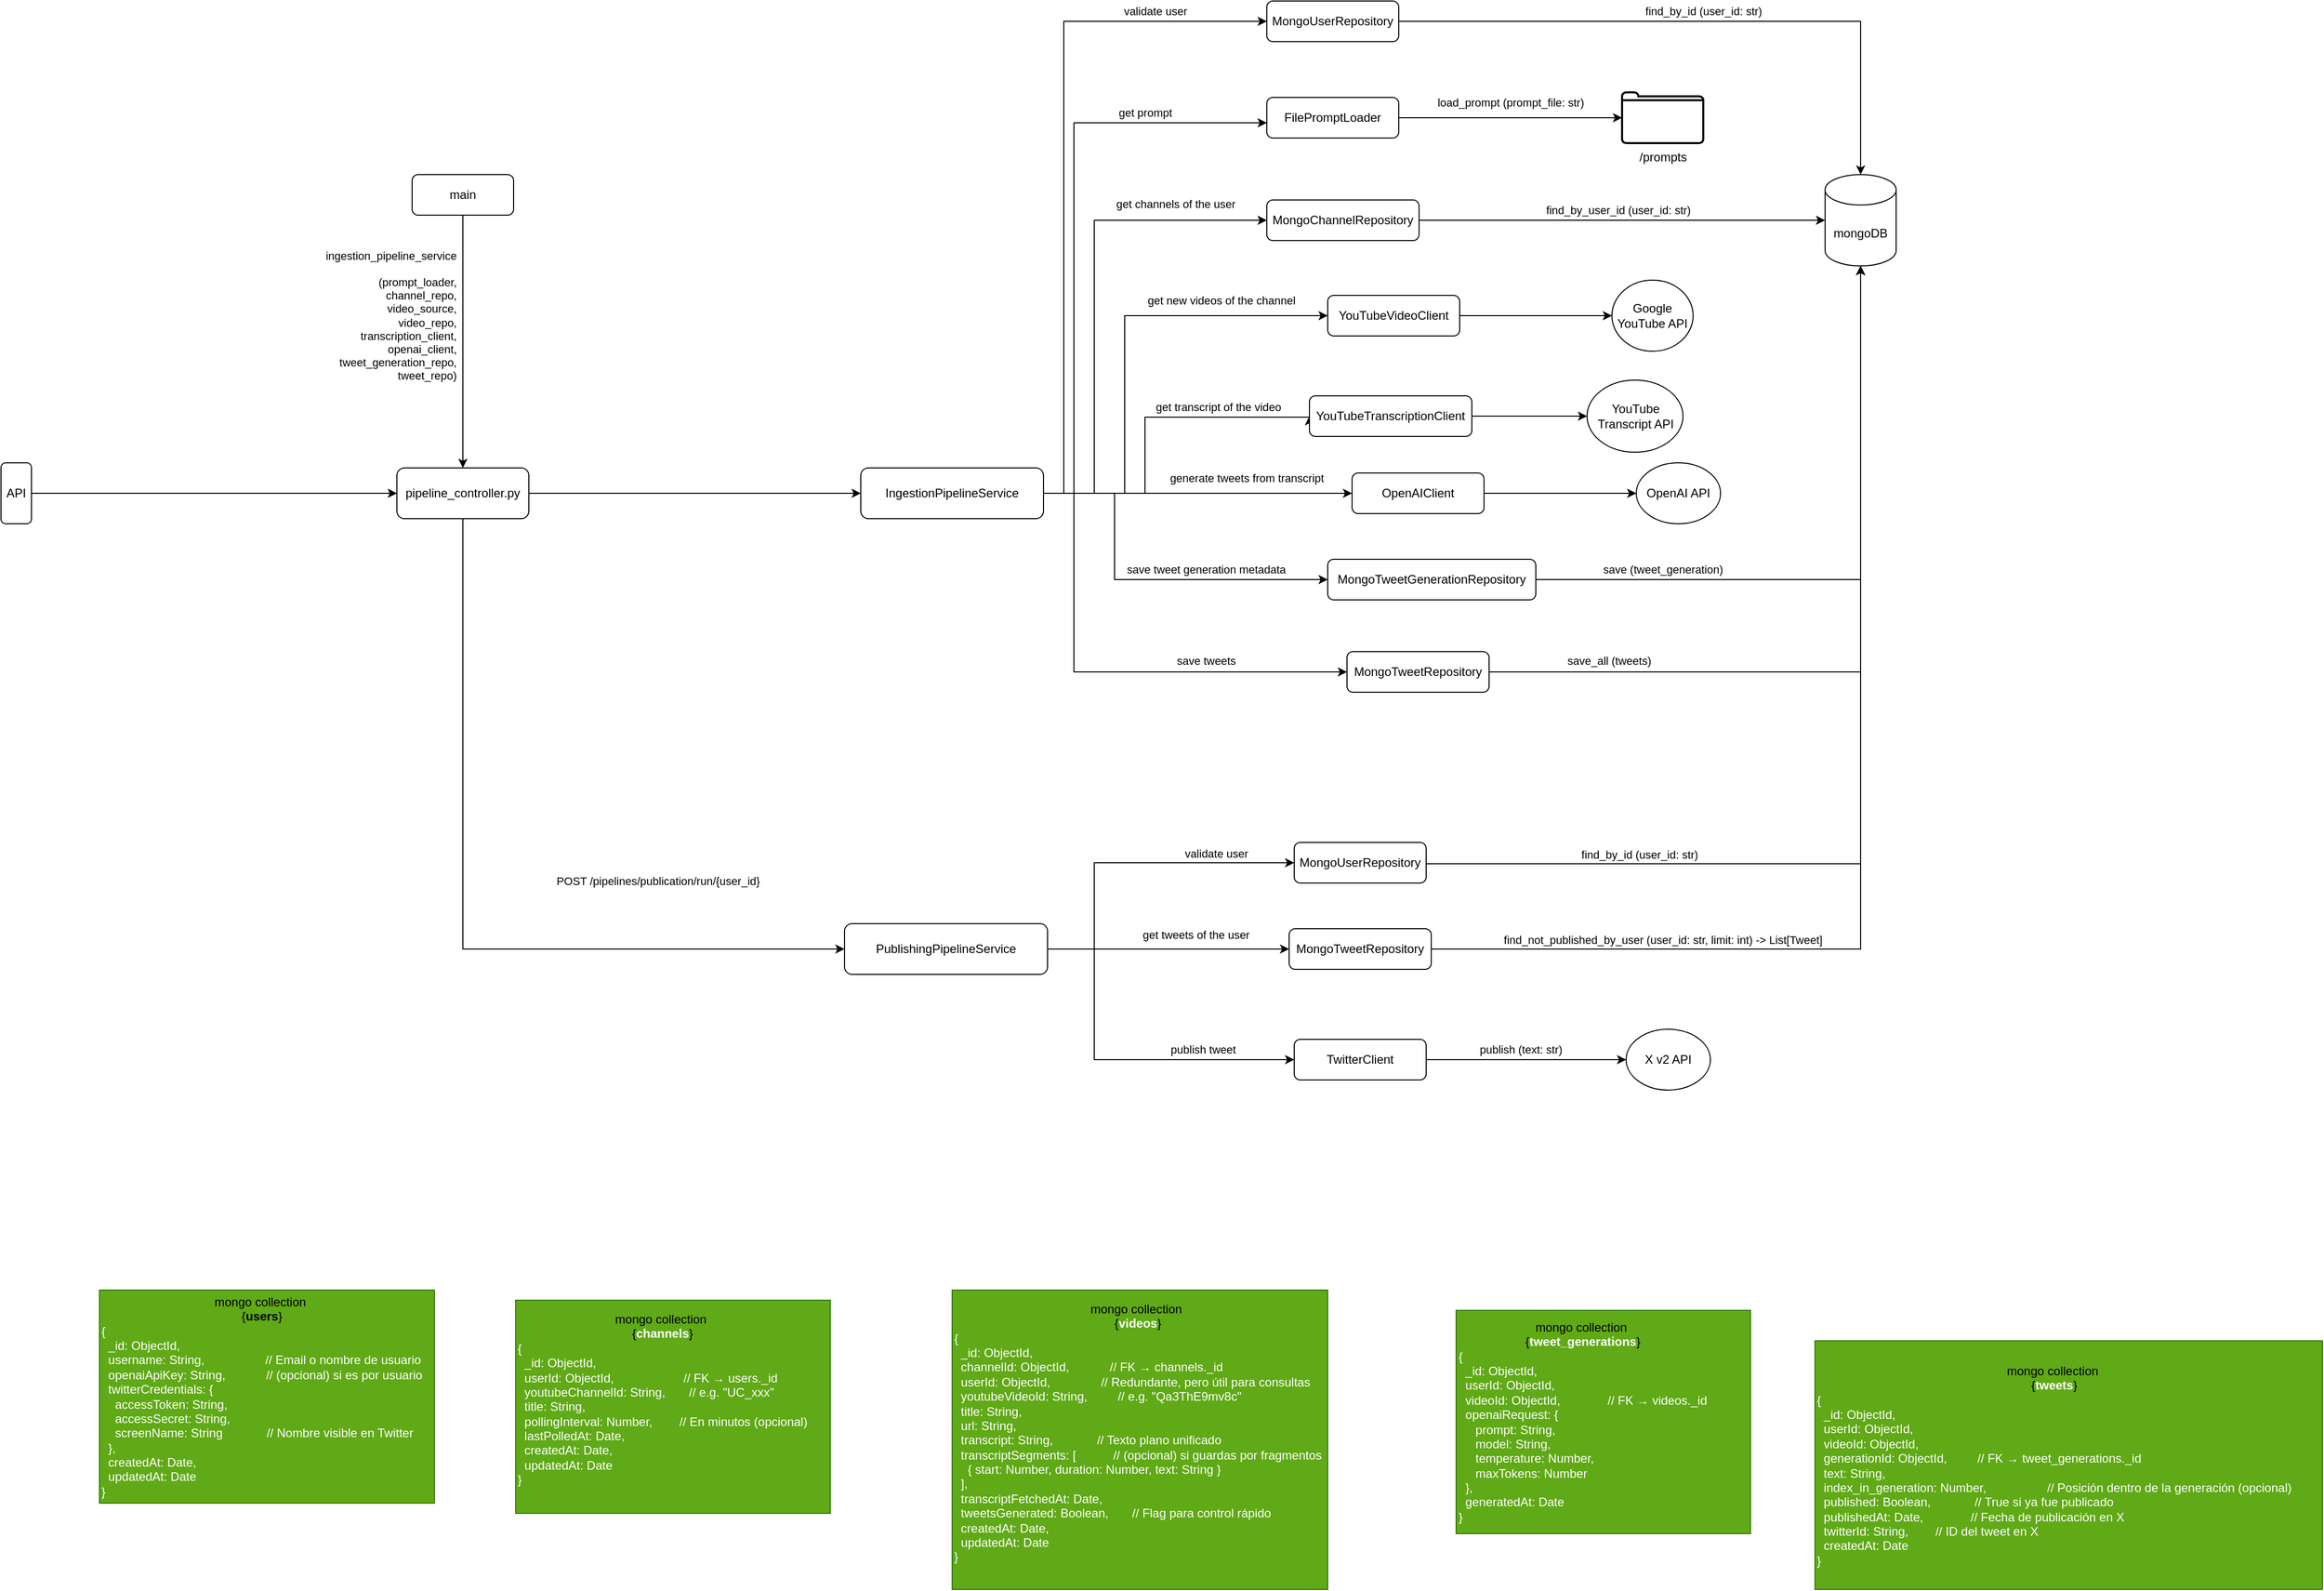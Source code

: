 <mxfile version="28.0.6">
  <diagram name="Page-1" id="SpRGDxsBfz3jqkra-ryO">
    <mxGraphModel dx="2053" dy="1915" grid="1" gridSize="10" guides="1" tooltips="1" connect="1" arrows="1" fold="1" page="1" pageScale="1" pageWidth="827" pageHeight="1169" math="0" shadow="0">
      <root>
        <mxCell id="0" />
        <mxCell id="1" parent="0" />
        <mxCell id="mtawYaKO-lGH9iTYJ4dF-1" value="ingestion_pipeline_service&lt;div&gt;&lt;br&gt;&lt;div&gt;(prompt_loader,&lt;/div&gt;&lt;div&gt;channel_repo,&lt;/div&gt;&lt;div&gt;video_source,&lt;/div&gt;&lt;div&gt;video_repo,&lt;/div&gt;&lt;div&gt;transcription_client,&lt;/div&gt;&lt;div&gt;openai_client,&lt;/div&gt;&lt;div&gt;tweet_generation_repo,&lt;/div&gt;&lt;div&gt;tweet_repo)&lt;/div&gt;&lt;/div&gt;" style="edgeStyle=orthogonalEdgeStyle;rounded=0;orthogonalLoop=1;jettySize=auto;html=1;align=right;" edge="1" parent="1" source="6GBo-MGXtRTwtD-Rmwj8-2" target="6GBo-MGXtRTwtD-Rmwj8-3">
          <mxGeometry x="-0.205" y="-5" relative="1" as="geometry">
            <mxPoint as="offset" />
          </mxGeometry>
        </mxCell>
        <mxCell id="6GBo-MGXtRTwtD-Rmwj8-2" value="main" style="rounded=1;whiteSpace=wrap;html=1;" parent="1" vertex="1">
          <mxGeometry x="-112" y="-49" width="100" height="40" as="geometry" />
        </mxCell>
        <mxCell id="6GBo-MGXtRTwtD-Rmwj8-8" style="edgeStyle=orthogonalEdgeStyle;rounded=0;orthogonalLoop=1;jettySize=auto;html=1;" parent="1" source="6GBo-MGXtRTwtD-Rmwj8-3" target="6GBo-MGXtRTwtD-Rmwj8-6" edge="1">
          <mxGeometry relative="1" as="geometry" />
        </mxCell>
        <mxCell id="6GBo-MGXtRTwtD-Rmwj8-3" value="pipeline_controller.py" style="rounded=1;whiteSpace=wrap;html=1;" parent="1" vertex="1">
          <mxGeometry x="-127" y="240" width="130" height="50" as="geometry" />
        </mxCell>
        <mxCell id="6GBo-MGXtRTwtD-Rmwj8-5" value="" style="edgeStyle=orthogonalEdgeStyle;rounded=0;orthogonalLoop=1;jettySize=auto;html=1;entryX=0;entryY=0.5;entryDx=0;entryDy=0;" parent="1" source="6GBo-MGXtRTwtD-Rmwj8-4" target="6GBo-MGXtRTwtD-Rmwj8-3" edge="1">
          <mxGeometry y="25" relative="1" as="geometry">
            <mxPoint as="offset" />
          </mxGeometry>
        </mxCell>
        <mxCell id="6GBo-MGXtRTwtD-Rmwj8-4" value="API" style="rounded=1;whiteSpace=wrap;html=1;" parent="1" vertex="1">
          <mxGeometry x="-517" y="235" width="30" height="60" as="geometry" />
        </mxCell>
        <mxCell id="6GBo-MGXtRTwtD-Rmwj8-10" value="get prompt" style="rounded=0;orthogonalLoop=1;jettySize=auto;html=1;exitX=1;exitY=0.5;exitDx=0;exitDy=0;edgeStyle=orthogonalEdgeStyle;" parent="1" source="6GBo-MGXtRTwtD-Rmwj8-6" target="6GBo-MGXtRTwtD-Rmwj8-9" edge="1">
          <mxGeometry x="0.59" y="10" relative="1" as="geometry">
            <Array as="points">
              <mxPoint x="540" y="265" />
              <mxPoint x="540" y="-100" />
            </Array>
            <mxPoint as="offset" />
          </mxGeometry>
        </mxCell>
        <mxCell id="6GBo-MGXtRTwtD-Rmwj8-15" value="get new videos of the channel" style="rounded=0;orthogonalLoop=1;jettySize=auto;html=1;entryX=0;entryY=0.5;entryDx=0;entryDy=0;exitX=1;exitY=0.5;exitDx=0;exitDy=0;edgeStyle=orthogonalEdgeStyle;" parent="1" source="6GBo-MGXtRTwtD-Rmwj8-6" target="6GBo-MGXtRTwtD-Rmwj8-11" edge="1">
          <mxGeometry x="0.538" y="15" relative="1" as="geometry">
            <Array as="points">
              <mxPoint x="590" y="265" />
              <mxPoint x="590" y="90" />
            </Array>
            <mxPoint x="500" y="255.0" as="sourcePoint" />
            <mxPoint as="offset" />
          </mxGeometry>
        </mxCell>
        <mxCell id="6GBo-MGXtRTwtD-Rmwj8-22" value="get transcript of the video" style="edgeStyle=orthogonalEdgeStyle;rounded=0;orthogonalLoop=1;jettySize=auto;html=1;entryX=0;entryY=0.5;entryDx=0;entryDy=0;" parent="1" source="6GBo-MGXtRTwtD-Rmwj8-6" target="6GBo-MGXtRTwtD-Rmwj8-16" edge="1">
          <mxGeometry x="0.458" y="10" relative="1" as="geometry">
            <Array as="points">
              <mxPoint x="610" y="265" />
              <mxPoint x="610" y="190" />
            </Array>
            <mxPoint as="offset" />
          </mxGeometry>
        </mxCell>
        <mxCell id="6GBo-MGXtRTwtD-Rmwj8-23" value="generate tweets from transcript" style="rounded=0;orthogonalLoop=1;jettySize=auto;html=1;entryX=0;entryY=0.5;entryDx=0;entryDy=0;exitX=1;exitY=0.5;exitDx=0;exitDy=0;edgeStyle=orthogonalEdgeStyle;" parent="1" target="6GBo-MGXtRTwtD-Rmwj8-20" edge="1" source="6GBo-MGXtRTwtD-Rmwj8-6">
          <mxGeometry x="0.316" y="15" relative="1" as="geometry">
            <mxPoint x="510" y="275" as="sourcePoint" />
            <mxPoint x="550" y="340" as="targetPoint" />
            <mxPoint as="offset" />
          </mxGeometry>
        </mxCell>
        <mxCell id="6GBo-MGXtRTwtD-Rmwj8-33" value="publish tweet" style="rounded=0;orthogonalLoop=1;jettySize=auto;html=1;entryX=0;entryY=0.5;entryDx=0;entryDy=0;exitX=1;exitY=0.5;exitDx=0;exitDy=0;edgeStyle=orthogonalEdgeStyle;" parent="1" source="fER5kQKjIwSkImDIx6LC-20" target="6GBo-MGXtRTwtD-Rmwj8-21" edge="1">
          <mxGeometry x="0.488" y="10" relative="1" as="geometry">
            <Array as="points">
              <mxPoint x="560" y="714" />
              <mxPoint x="560" y="823" />
            </Array>
            <mxPoint as="offset" />
          </mxGeometry>
        </mxCell>
        <mxCell id="6GBo-MGXtRTwtD-Rmwj8-6" value="IngestionPipelineService" style="rounded=1;whiteSpace=wrap;html=1;" parent="1" vertex="1">
          <mxGeometry x="330" y="240" width="180" height="50" as="geometry" />
        </mxCell>
        <mxCell id="fER5kQKjIwSkImDIx6LC-15" value="load_prompt (prompt_file: str)" style="edgeStyle=orthogonalEdgeStyle;rounded=0;orthogonalLoop=1;jettySize=auto;html=1;" parent="1" source="6GBo-MGXtRTwtD-Rmwj8-9" target="fER5kQKjIwSkImDIx6LC-14" edge="1">
          <mxGeometry y="15" relative="1" as="geometry">
            <mxPoint as="offset" />
          </mxGeometry>
        </mxCell>
        <mxCell id="6GBo-MGXtRTwtD-Rmwj8-9" value="FilePromptLoader" style="rounded=1;whiteSpace=wrap;html=1;" parent="1" vertex="1">
          <mxGeometry x="730" y="-125" width="130" height="40" as="geometry" />
        </mxCell>
        <mxCell id="6GBo-MGXtRTwtD-Rmwj8-11" value="YouTubeVideoClient" style="rounded=1;whiteSpace=wrap;html=1;" parent="1" vertex="1">
          <mxGeometry x="790" y="70" width="130" height="40" as="geometry" />
        </mxCell>
        <mxCell id="6GBo-MGXtRTwtD-Rmwj8-18" style="edgeStyle=orthogonalEdgeStyle;rounded=0;orthogonalLoop=1;jettySize=auto;html=1;" parent="1" source="6GBo-MGXtRTwtD-Rmwj8-11" target="6GBo-MGXtRTwtD-Rmwj8-17" edge="1">
          <mxGeometry relative="1" as="geometry">
            <mxPoint x="870" y="180" as="sourcePoint" />
          </mxGeometry>
        </mxCell>
        <mxCell id="6GBo-MGXtRTwtD-Rmwj8-27" style="edgeStyle=orthogonalEdgeStyle;rounded=0;orthogonalLoop=1;jettySize=auto;html=1;" parent="1" source="6GBo-MGXtRTwtD-Rmwj8-16" target="6GBo-MGXtRTwtD-Rmwj8-26" edge="1">
          <mxGeometry relative="1" as="geometry" />
        </mxCell>
        <mxCell id="6GBo-MGXtRTwtD-Rmwj8-16" value="YouTubeTranscriptionClient" style="rounded=1;whiteSpace=wrap;html=1;" parent="1" vertex="1">
          <mxGeometry x="772" y="169" width="160" height="40" as="geometry" />
        </mxCell>
        <mxCell id="6GBo-MGXtRTwtD-Rmwj8-17" value="Google YouTube API" style="ellipse;whiteSpace=wrap;html=1;" parent="1" vertex="1">
          <mxGeometry x="1070" y="55" width="80" height="70" as="geometry" />
        </mxCell>
        <mxCell id="6GBo-MGXtRTwtD-Rmwj8-29" style="edgeStyle=orthogonalEdgeStyle;rounded=0;orthogonalLoop=1;jettySize=auto;html=1;entryX=0;entryY=0.5;entryDx=0;entryDy=0;" parent="1" source="6GBo-MGXtRTwtD-Rmwj8-20" target="6GBo-MGXtRTwtD-Rmwj8-28" edge="1">
          <mxGeometry relative="1" as="geometry" />
        </mxCell>
        <mxCell id="6GBo-MGXtRTwtD-Rmwj8-20" value="OpenAIClient" style="rounded=1;whiteSpace=wrap;html=1;" parent="1" vertex="1">
          <mxGeometry x="814" y="245" width="130" height="40" as="geometry" />
        </mxCell>
        <mxCell id="6GBo-MGXtRTwtD-Rmwj8-32" value="publish (text: str)" style="edgeStyle=orthogonalEdgeStyle;rounded=0;orthogonalLoop=1;jettySize=auto;html=1;" parent="1" source="6GBo-MGXtRTwtD-Rmwj8-21" target="6GBo-MGXtRTwtD-Rmwj8-30" edge="1">
          <mxGeometry x="-0.056" y="10" relative="1" as="geometry">
            <mxPoint as="offset" />
          </mxGeometry>
        </mxCell>
        <mxCell id="6GBo-MGXtRTwtD-Rmwj8-21" value="TwitterClient" style="rounded=1;whiteSpace=wrap;html=1;" parent="1" vertex="1">
          <mxGeometry x="757" y="803" width="130" height="40" as="geometry" />
        </mxCell>
        <mxCell id="6GBo-MGXtRTwtD-Rmwj8-26" value="YouTube&lt;div&gt;Transcript API&lt;/div&gt;" style="ellipse;whiteSpace=wrap;html=1;" parent="1" vertex="1">
          <mxGeometry x="1045.5" y="153.5" width="94.5" height="71" as="geometry" />
        </mxCell>
        <mxCell id="6GBo-MGXtRTwtD-Rmwj8-28" value="OpenAI API" style="ellipse;whiteSpace=wrap;html=1;" parent="1" vertex="1">
          <mxGeometry x="1094" y="235" width="83" height="60" as="geometry" />
        </mxCell>
        <mxCell id="6GBo-MGXtRTwtD-Rmwj8-30" value="X v2 API" style="ellipse;whiteSpace=wrap;html=1;" parent="1" vertex="1">
          <mxGeometry x="1084" y="793" width="83" height="60" as="geometry" />
        </mxCell>
        <mxCell id="6GBo-MGXtRTwtD-Rmwj8-34" value="&lt;div style=&quot;text-align: center;&quot;&gt;&lt;span style=&quot;background-color: transparent; color: light-dark(rgb(0, 0, 0), rgb(255, 255, 255));&quot;&gt;mongo collection&amp;nbsp;&lt;/span&gt;&lt;/div&gt;&lt;div style=&quot;text-align: center;&quot;&gt;&lt;span style=&quot;background-color: transparent; color: light-dark(rgb(0, 0, 0), rgb(255, 255, 255));&quot;&gt;{&lt;b&gt;users&lt;/b&gt;}&lt;/span&gt;&lt;/div&gt;&lt;div&gt;&lt;div&gt;{&lt;/div&gt;&lt;div&gt;&amp;nbsp; _id: ObjectId,&lt;/div&gt;&lt;div&gt;&amp;nbsp; username: String,&amp;nbsp; &amp;nbsp; &amp;nbsp; &amp;nbsp; &amp;nbsp; &amp;nbsp; &amp;nbsp; &amp;nbsp; &amp;nbsp; // Email o nombre de usuario&lt;/div&gt;&lt;div&gt;&amp;nbsp; openaiApiKey: String,&amp;nbsp; &amp;nbsp; &amp;nbsp; &amp;nbsp; &amp;nbsp; &amp;nbsp; // (opcional) si es por usuario&lt;/div&gt;&lt;div&gt;&amp;nbsp; twitterCredentials: {&lt;/div&gt;&lt;div&gt;&amp;nbsp; &amp;nbsp; accessToken: String,&lt;/div&gt;&lt;div&gt;&amp;nbsp; &amp;nbsp; accessSecret: String,&lt;/div&gt;&lt;div&gt;&amp;nbsp; &amp;nbsp; screenName: String&amp;nbsp; &amp;nbsp; &amp;nbsp; &amp;nbsp; &amp;nbsp; &amp;nbsp; &amp;nbsp;// Nombre visible en Twitter&lt;/div&gt;&lt;div&gt;&amp;nbsp; },&lt;/div&gt;&lt;div&gt;&amp;nbsp; createdAt: Date,&lt;/div&gt;&lt;div&gt;&amp;nbsp; updatedAt: Date&lt;/div&gt;&lt;div&gt;}&lt;/div&gt;&lt;/div&gt;" style="rounded=0;html=1;align=left;whiteSpace=wrap;fillColor=#60a917;strokeColor=#2D7600;fontColor=#ffffff;" parent="1" vertex="1">
          <mxGeometry x="-420" y="1050" width="330" height="210" as="geometry" />
        </mxCell>
        <mxCell id="6GBo-MGXtRTwtD-Rmwj8-35" value="&lt;div style=&quot;text-align: center;&quot;&gt;&lt;span style=&quot;background-color: transparent; color: light-dark(rgb(0, 0, 0), rgb(255, 255, 255));&quot;&gt;mongo collection&amp;nbsp;&lt;/span&gt;&lt;/div&gt;&lt;div style=&quot;text-align: center;&quot;&gt;&lt;span style=&quot;background-color: transparent; color: light-dark(rgb(0, 0, 0), rgb(255, 255, 255));&quot;&gt;{&lt;/span&gt;&lt;b&gt;channels&lt;/b&gt;&lt;span style=&quot;background-color: transparent; color: light-dark(rgb(0, 0, 0), rgb(255, 255, 255));&quot;&gt;}&lt;/span&gt;&lt;/div&gt;&lt;div&gt;&lt;div&gt;{&lt;/div&gt;&lt;div&gt;&amp;nbsp; _id: ObjectId,&lt;/div&gt;&lt;div&gt;&amp;nbsp; userId: ObjectId,&amp;nbsp; &amp;nbsp; &amp;nbsp; &amp;nbsp; &amp;nbsp; &amp;nbsp; &amp;nbsp; &amp;nbsp; &lt;span style=&quot;white-space: pre;&quot;&gt;&#x9;&lt;/span&gt;&amp;nbsp;// FK → users._id&lt;/div&gt;&lt;div&gt;&amp;nbsp; youtubeChannelId: String,&amp;nbsp; &amp;nbsp; &amp;nbsp; &amp;nbsp;// e.g. &quot;UC_xxx&quot;&lt;/div&gt;&lt;div&gt;&amp;nbsp; title: String,&lt;/div&gt;&lt;div&gt;&amp;nbsp; pollingInterval: Number,&amp;nbsp; &amp;nbsp; &amp;nbsp; &amp;nbsp; // En minutos (opcional)&lt;/div&gt;&lt;div&gt;&amp;nbsp; lastPolledAt: Date,&lt;/div&gt;&lt;div&gt;&amp;nbsp; createdAt: Date,&lt;/div&gt;&lt;div&gt;&amp;nbsp; updatedAt: Date&lt;/div&gt;&lt;div&gt;}&lt;/div&gt;&lt;/div&gt;&lt;div&gt;&lt;br&gt;&lt;/div&gt;" style="rounded=0;whiteSpace=wrap;html=1;align=left;fillColor=#60a917;strokeColor=#2D7600;fontColor=#ffffff;" parent="1" vertex="1">
          <mxGeometry x="-10" y="1060" width="310" height="210" as="geometry" />
        </mxCell>
        <mxCell id="6GBo-MGXtRTwtD-Rmwj8-36" value="&lt;div style=&quot;text-align: center;&quot;&gt;&lt;span style=&quot;background-color: transparent; color: light-dark(rgb(0, 0, 0), rgb(255, 255, 255));&quot;&gt;mongo collection&amp;nbsp;&lt;/span&gt;&lt;/div&gt;&lt;div style=&quot;text-align: center;&quot;&gt;&lt;span style=&quot;background-color: transparent; color: light-dark(rgb(0, 0, 0), rgb(255, 255, 255));&quot;&gt;{&lt;/span&gt;&lt;b&gt;videos&lt;/b&gt;&lt;span style=&quot;background-color: transparent; color: light-dark(rgb(0, 0, 0), rgb(255, 255, 255));&quot;&gt;}&lt;/span&gt;&lt;/div&gt;&lt;div&gt;&lt;div&gt;{&lt;/div&gt;&lt;div&gt;&amp;nbsp; _id: ObjectId,&lt;/div&gt;&lt;div&gt;&amp;nbsp; channelId: ObjectId,&amp;nbsp; &amp;nbsp; &amp;nbsp; &amp;nbsp; &amp;nbsp; &amp;nbsp; // FK → channels._id&lt;/div&gt;&lt;div&gt;&amp;nbsp; userId: ObjectId,&amp;nbsp; &amp;nbsp; &amp;nbsp; &amp;nbsp; &amp;nbsp; &amp;nbsp; &amp;nbsp; &amp;nbsp;// Redundante, pero útil para consultas&lt;/div&gt;&lt;div&gt;&amp;nbsp; youtubeVideoId: String,&amp;nbsp; &amp;nbsp; &amp;nbsp; &amp;nbsp; &amp;nbsp;// e.g. &quot;Qa3ThE9mv8c&quot;&lt;/div&gt;&lt;div&gt;&amp;nbsp; title: String,&lt;/div&gt;&lt;div&gt;&amp;nbsp; url: String,&lt;/div&gt;&lt;div&gt;&amp;nbsp; transcript: String,&amp;nbsp; &amp;nbsp; &amp;nbsp; &amp;nbsp; &amp;nbsp; &amp;nbsp; &amp;nbsp;// Texto plano unificado&lt;/div&gt;&lt;div&gt;&amp;nbsp; transcriptSegments: [&amp;nbsp; &amp;nbsp; &amp;nbsp; &amp;nbsp; &amp;nbsp; &amp;nbsp;// (opcional) si guardas por fragmentos&lt;/div&gt;&lt;div&gt;&amp;nbsp; &amp;nbsp; { start: Number, duration: Number, text: String }&lt;/div&gt;&lt;div&gt;&amp;nbsp; ],&lt;/div&gt;&lt;div&gt;&amp;nbsp; transcriptFetchedAt: Date,&lt;/div&gt;&lt;div&gt;&amp;nbsp; tweetsGenerated: Boolean,&amp;nbsp; &amp;nbsp; &amp;nbsp; &amp;nbsp;// Flag para control rápido&lt;/div&gt;&lt;div&gt;&amp;nbsp; createdAt: Date,&lt;/div&gt;&lt;div&gt;&amp;nbsp; updatedAt: Date&lt;/div&gt;&lt;div&gt;}&lt;/div&gt;&lt;/div&gt;&lt;div&gt;&lt;br&gt;&lt;/div&gt;" style="rounded=0;whiteSpace=wrap;html=1;align=left;fillColor=#60a917;strokeColor=#2D7600;fontColor=#ffffff;" parent="1" vertex="1">
          <mxGeometry x="420" y="1050" width="370" height="295" as="geometry" />
        </mxCell>
        <mxCell id="6GBo-MGXtRTwtD-Rmwj8-37" value="&lt;div style=&quot;text-align: center;&quot;&gt;&lt;span style=&quot;background-color: transparent; color: light-dark(rgb(0, 0, 0), rgb(255, 255, 255));&quot;&gt;mongo collection&amp;nbsp;&lt;/span&gt;&lt;/div&gt;&lt;div style=&quot;text-align: center;&quot;&gt;&lt;span style=&quot;background-color: transparent; color: light-dark(rgb(0, 0, 0), rgb(255, 255, 255));&quot;&gt;{&lt;/span&gt;&lt;b&gt;tweet_generations&lt;/b&gt;&lt;span style=&quot;background-color: transparent; color: light-dark(rgb(0, 0, 0), rgb(255, 255, 255));&quot;&gt;}&lt;/span&gt;&lt;/div&gt;&lt;div&gt;&lt;div&gt;&lt;div&gt;{&lt;/div&gt;&lt;div&gt;&amp;nbsp; _id: ObjectId,&lt;/div&gt;&lt;div&gt;&amp;nbsp; userId: ObjectId,&lt;/div&gt;&lt;div&gt;&amp;nbsp; videoId: ObjectId,&amp;nbsp; &amp;nbsp; &amp;nbsp; &amp;nbsp; &amp;nbsp; &amp;nbsp; &amp;nbsp; // FK → videos._id&lt;/div&gt;&lt;div&gt;&amp;nbsp; openaiRequest: {&lt;/div&gt;&lt;div&gt;&amp;nbsp; &amp;nbsp; &amp;nbsp;prompt: String,&lt;/div&gt;&lt;div&gt;&amp;nbsp; &amp;nbsp; &amp;nbsp;model: String,&lt;/div&gt;&lt;div&gt;&amp;nbsp; &amp;nbsp; &amp;nbsp;temperature: Number,&lt;/div&gt;&lt;div&gt;&amp;nbsp; &amp;nbsp; &amp;nbsp;maxTokens: Number&lt;/div&gt;&lt;div&gt;&amp;nbsp; },&lt;/div&gt;&lt;div&gt;&amp;nbsp; generatedAt: Date&lt;/div&gt;&lt;div&gt;}&lt;/div&gt;&lt;/div&gt;&lt;/div&gt;" style="rounded=0;whiteSpace=wrap;html=1;align=left;fillColor=#60a917;strokeColor=#2D7600;fontColor=#ffffff;" parent="1" vertex="1">
          <mxGeometry x="916.5" y="1070" width="290" height="220" as="geometry" />
        </mxCell>
        <mxCell id="6GBo-MGXtRTwtD-Rmwj8-38" value="&lt;div style=&quot;text-align: center;&quot;&gt;&lt;span style=&quot;background-color: transparent; color: light-dark(rgb(0, 0, 0), rgb(255, 255, 255));&quot;&gt;mongo collection&amp;nbsp;&lt;/span&gt;&lt;/div&gt;&lt;div style=&quot;text-align: center;&quot;&gt;&lt;span style=&quot;background-color: transparent; color: light-dark(rgb(0, 0, 0), rgb(255, 255, 255));&quot;&gt;{&lt;/span&gt;&lt;b&gt;tweets&lt;/b&gt;&lt;span style=&quot;background-color: transparent; color: light-dark(rgb(0, 0, 0), rgb(255, 255, 255));&quot;&gt;}&lt;/span&gt;&lt;/div&gt;&lt;div&gt;&lt;div&gt;{&lt;/div&gt;&lt;div&gt;&amp;nbsp; _id: ObjectId,&lt;/div&gt;&lt;div&gt;&amp;nbsp; userId: ObjectId,&lt;/div&gt;&lt;div&gt;&amp;nbsp; videoId: ObjectId,&lt;/div&gt;&lt;div&gt;&amp;nbsp; generationId: ObjectId,&amp;nbsp; &amp;nbsp; &amp;nbsp; &amp;nbsp; &amp;nbsp;// FK → tweet_generations._id&lt;/div&gt;&lt;div&gt;&amp;nbsp; text: String,&lt;/div&gt;&lt;div&gt;&amp;nbsp; &lt;font style=&quot;color: rgb(255, 255, 255);&quot;&gt;index_in_generation&lt;/font&gt;: Number,&amp;nbsp; &amp;nbsp; &amp;nbsp; &amp;nbsp; &amp;nbsp; &amp;nbsp; &amp;nbsp; &amp;nbsp; &amp;nbsp; // Posición dentro de la generación (opcional)&lt;/div&gt;&lt;div&gt;&amp;nbsp; published: Boolean,&amp;nbsp; &amp;nbsp; &amp;nbsp; &amp;nbsp; &amp;nbsp; &amp;nbsp; &amp;nbsp;// True si ya fue publicado&lt;/div&gt;&lt;div&gt;&amp;nbsp; publishedAt: Date,&amp;nbsp; &amp;nbsp; &amp;nbsp; &amp;nbsp; &amp;nbsp; &amp;nbsp; &amp;nbsp; // Fecha de publicación en X&lt;/div&gt;&lt;div&gt;&amp;nbsp; &lt;font style=&quot;color: rgb(255, 255, 255);&quot;&gt;twitterId&lt;/font&gt;: String,&amp;nbsp; &amp;nbsp; &amp;nbsp; &amp;nbsp; // ID del tweet en X&lt;/div&gt;&lt;div&gt;&amp;nbsp; createdAt: Date&lt;/div&gt;&lt;div&gt;}&lt;/div&gt;&lt;/div&gt;" style="rounded=0;whiteSpace=wrap;html=1;align=left;fillColor=#60a917;strokeColor=#2D7600;fontColor=#ffffff;" parent="1" vertex="1">
          <mxGeometry x="1270" y="1100" width="500" height="245" as="geometry" />
        </mxCell>
        <mxCell id="fER5kQKjIwSkImDIx6LC-4" value="mongoDB" style="shape=cylinder3;whiteSpace=wrap;html=1;boundedLbl=1;backgroundOutline=1;size=15;" parent="1" vertex="1">
          <mxGeometry x="1280" y="-49" width="70" height="90" as="geometry" />
        </mxCell>
        <mxCell id="fER5kQKjIwSkImDIx6LC-5" value="MongoChannelRepository" style="rounded=1;whiteSpace=wrap;html=1;" parent="1" vertex="1">
          <mxGeometry x="730" y="-24" width="150" height="40" as="geometry" />
        </mxCell>
        <mxCell id="fER5kQKjIwSkImDIx6LC-6" value="get channels of the user" style="rounded=0;orthogonalLoop=1;jettySize=auto;html=1;entryX=0;entryY=0.5;entryDx=0;entryDy=0;exitX=1;exitY=0.5;exitDx=0;exitDy=0;edgeStyle=orthogonalEdgeStyle;" parent="1" source="6GBo-MGXtRTwtD-Rmwj8-6" target="fER5kQKjIwSkImDIx6LC-5" edge="1">
          <mxGeometry x="0.632" y="16" relative="1" as="geometry">
            <Array as="points">
              <mxPoint x="560" y="265" />
              <mxPoint x="560" y="-4" />
            </Array>
            <mxPoint x="470" y="230" as="sourcePoint" />
            <mxPoint x="570" y="-120" as="targetPoint" />
            <mxPoint as="offset" />
          </mxGeometry>
        </mxCell>
        <mxCell id="fER5kQKjIwSkImDIx6LC-7" style="edgeStyle=orthogonalEdgeStyle;rounded=0;orthogonalLoop=1;jettySize=auto;html=1;entryX=0;entryY=0.5;entryDx=0;entryDy=0;entryPerimeter=0;" parent="1" source="fER5kQKjIwSkImDIx6LC-5" target="fER5kQKjIwSkImDIx6LC-4" edge="1">
          <mxGeometry relative="1" as="geometry" />
        </mxCell>
        <mxCell id="fER5kQKjIwSkImDIx6LC-8" value="&lt;font style=&quot;&quot;&gt;find_by_user_id (user_id: str)&lt;/font&gt;" style="edgeLabel;html=1;align=center;verticalAlign=middle;resizable=0;points=[];fontColor=default;" parent="fER5kQKjIwSkImDIx6LC-7" vertex="1" connectable="0">
          <mxGeometry x="-0.019" y="1" relative="1" as="geometry">
            <mxPoint y="-9" as="offset" />
          </mxGeometry>
        </mxCell>
        <mxCell id="fER5kQKjIwSkImDIx6LC-14" value="&lt;span&gt;/prompts&lt;/span&gt;" style="html=1;verticalLabelPosition=bottom;align=center;labelBackgroundColor=#ffffff;verticalAlign=top;strokeWidth=2;shadow=0;dashed=0;shape=mxgraph.ios7.icons.folder;" parent="1" vertex="1">
          <mxGeometry x="1080" y="-130" width="80" height="50" as="geometry" />
        </mxCell>
        <mxCell id="fER5kQKjIwSkImDIx6LC-16" value="MongoTweetRepository" style="rounded=1;whiteSpace=wrap;html=1;" parent="1" vertex="1">
          <mxGeometry x="809" y="421" width="140" height="40" as="geometry" />
        </mxCell>
        <mxCell id="fER5kQKjIwSkImDIx6LC-17" value="save tweets" style="edgeStyle=orthogonalEdgeStyle;rounded=0;orthogonalLoop=1;jettySize=auto;html=1;entryX=0;entryY=0.5;entryDx=0;entryDy=0;exitX=1;exitY=0.5;exitDx=0;exitDy=0;" parent="1" source="6GBo-MGXtRTwtD-Rmwj8-6" target="fER5kQKjIwSkImDIx6LC-16" edge="1">
          <mxGeometry x="0.415" y="11" relative="1" as="geometry">
            <Array as="points">
              <mxPoint x="540" y="265" />
              <mxPoint x="540" y="441" />
            </Array>
            <mxPoint x="510" y="316" as="sourcePoint" />
            <mxPoint x="580" y="540.97" as="targetPoint" />
            <mxPoint as="offset" />
          </mxGeometry>
        </mxCell>
        <mxCell id="fER5kQKjIwSkImDIx6LC-18" value="save_all (tweets)" style="edgeStyle=orthogonalEdgeStyle;rounded=0;orthogonalLoop=1;jettySize=auto;html=1;" parent="1" source="fER5kQKjIwSkImDIx6LC-16" target="fER5kQKjIwSkImDIx6LC-4" edge="1">
          <mxGeometry x="-0.692" y="11" relative="1" as="geometry">
            <mxPoint x="980" y="440.23" as="sourcePoint" />
            <mxPoint x="1315" y="92" as="targetPoint" />
            <mxPoint as="offset" />
          </mxGeometry>
        </mxCell>
        <mxCell id="mtawYaKO-lGH9iTYJ4dF-18" value="get tweets of the user" style="edgeStyle=orthogonalEdgeStyle;rounded=0;orthogonalLoop=1;jettySize=auto;html=1;" edge="1" parent="1" source="fER5kQKjIwSkImDIx6LC-20" target="mtawYaKO-lGH9iTYJ4dF-17">
          <mxGeometry x="0.227" y="14" relative="1" as="geometry">
            <mxPoint as="offset" />
          </mxGeometry>
        </mxCell>
        <mxCell id="fER5kQKjIwSkImDIx6LC-20" value="PublishingPipelineService" style="rounded=1;whiteSpace=wrap;html=1;" parent="1" vertex="1">
          <mxGeometry x="314" y="689" width="200" height="50" as="geometry" />
        </mxCell>
        <mxCell id="fER5kQKjIwSkImDIx6LC-21" value="POST /pipelines/publication/run/{user_id}&lt;div&gt;&lt;font style=&quot;text-align: right; color: rgb(255, 255, 255);&quot;&gt;&lt;span style=&quot;text-align: center;&quot;&gt;&amp;nbsp;&lt;br&gt;publish_pending_for_user (user_id: str, limit: int)&lt;/span&gt;&lt;/font&gt;&lt;/div&gt;" style="edgeStyle=orthogonalEdgeStyle;rounded=0;orthogonalLoop=1;jettySize=auto;html=1;exitX=0.5;exitY=1;exitDx=0;exitDy=0;entryX=0;entryY=0.5;entryDx=0;entryDy=0;" parent="1" source="6GBo-MGXtRTwtD-Rmwj8-3" target="fER5kQKjIwSkImDIx6LC-20" edge="1">
          <mxGeometry x="0.54" y="54" relative="1" as="geometry">
            <mxPoint x="290" y="390" as="sourcePoint" />
            <mxPoint x="370" y="390" as="targetPoint" />
            <mxPoint as="offset" />
          </mxGeometry>
        </mxCell>
        <mxCell id="jY2OCNrgS8mA-RcgLJY7-1" value="&lt;font style=&quot;color: rgb(255, 255, 255);&quot;&gt;&lt;span style=&quot;text-align: center;&quot;&gt;POST /pipelines/ingestion/run/{user_id}&amp;nbsp;&lt;/span&gt;&lt;/font&gt;&lt;div&gt;&lt;font style=&quot;color: rgb(255, 255, 255);&quot;&gt;&lt;br&gt;&lt;/font&gt;&lt;/div&gt;&lt;div&gt;&lt;font style=&quot;color: rgb(255, 255, 255);&quot;&gt;run_for_user&lt;/font&gt;&lt;div&gt;&lt;div&gt;&lt;font style=&quot;color: rgb(255, 255, 255);&quot;&gt;&lt;span style=&quot;background-color: light-dark(#ffffff, var(--ge-dark-color, #121212));&quot;&gt;(&lt;/span&gt;&lt;span style=&quot;background-color: light-dark(#ffffff, var(--ge-dark-color, #121212));&quot;&gt;user_id,&lt;/span&gt;&lt;/font&gt;&lt;div&gt;&lt;div&gt;&lt;font style=&quot;color: rgb(255, 255, 255);&quot;&gt;prompt,&lt;/font&gt;&lt;/div&gt;&lt;div&gt;&lt;span style=&quot;background-color: light-dark(#ffffff, var(--ge-dark-color, #121212));&quot;&gt;&lt;font style=&quot;color: rgb(255, 255, 255);&quot;&gt;max_videos,&lt;/font&gt;&lt;/span&gt;&lt;/div&gt;&lt;div&gt;&lt;font style=&quot;color: rgb(255, 255, 255);&quot;&gt;&lt;span style=&quot;background-color: light-dark(#ffffff, var(--ge-dark-color, #121212));&quot;&gt;max_tweets&lt;/span&gt;&lt;span style=&quot;background-color: light-dark(#ffffff, var(--ge-dark-color, #121212));&quot;&gt;)&lt;/span&gt;&lt;/font&gt;&lt;/div&gt;&lt;/div&gt;&lt;/div&gt;&lt;/div&gt;&lt;/div&gt;" style="edgeLabel;html=1;align=right;verticalAlign=middle;resizable=0;points=[];" parent="1" vertex="1" connectable="0">
          <mxGeometry x="300" y="209" as="geometry">
            <mxPoint x="-17" y="-22" as="offset" />
          </mxGeometry>
        </mxCell>
        <mxCell id="mtawYaKO-lGH9iTYJ4dF-5" value="save (tweet_generation)" style="edgeStyle=orthogonalEdgeStyle;rounded=0;orthogonalLoop=1;jettySize=auto;html=1;" edge="1" parent="1" source="mtawYaKO-lGH9iTYJ4dF-3" target="fER5kQKjIwSkImDIx6LC-4">
          <mxGeometry x="-0.603" y="10" relative="1" as="geometry">
            <mxPoint as="offset" />
          </mxGeometry>
        </mxCell>
        <mxCell id="mtawYaKO-lGH9iTYJ4dF-3" value="MongoTweetGenerationRepository" style="rounded=1;whiteSpace=wrap;html=1;" vertex="1" parent="1">
          <mxGeometry x="790" y="330" width="205" height="40" as="geometry" />
        </mxCell>
        <mxCell id="mtawYaKO-lGH9iTYJ4dF-4" value="save tweet generation metadata" style="rounded=0;orthogonalLoop=1;jettySize=auto;html=1;entryX=0;entryY=0.5;entryDx=0;entryDy=0;exitX=1;exitY=0.5;exitDx=0;exitDy=0;edgeStyle=orthogonalEdgeStyle;" edge="1" parent="1" source="6GBo-MGXtRTwtD-Rmwj8-6" target="mtawYaKO-lGH9iTYJ4dF-3">
          <mxGeometry x="0.343" y="10" relative="1" as="geometry">
            <Array as="points">
              <mxPoint x="580" y="265" />
              <mxPoint x="580" y="350" />
            </Array>
            <mxPoint x="550" y="300" as="sourcePoint" />
            <mxPoint x="770" y="476" as="targetPoint" />
            <mxPoint as="offset" />
          </mxGeometry>
        </mxCell>
        <mxCell id="mtawYaKO-lGH9iTYJ4dF-9" value="find_by_id (user_id: str)" style="edgeStyle=orthogonalEdgeStyle;rounded=0;orthogonalLoop=1;jettySize=auto;html=1;" edge="1" parent="1" source="mtawYaKO-lGH9iTYJ4dF-7" target="fER5kQKjIwSkImDIx6LC-4">
          <mxGeometry x="-0.01" y="10" relative="1" as="geometry">
            <mxPoint as="offset" />
          </mxGeometry>
        </mxCell>
        <mxCell id="mtawYaKO-lGH9iTYJ4dF-7" value="MongoUserRepository" style="rounded=1;whiteSpace=wrap;html=1;" vertex="1" parent="1">
          <mxGeometry x="730" y="-220" width="130" height="40" as="geometry" />
        </mxCell>
        <mxCell id="mtawYaKO-lGH9iTYJ4dF-8" value="validate user" style="rounded=0;orthogonalLoop=1;jettySize=auto;html=1;exitX=1;exitY=0.5;exitDx=0;exitDy=0;edgeStyle=orthogonalEdgeStyle;entryX=0;entryY=0.5;entryDx=0;entryDy=0;" edge="1" parent="1" source="6GBo-MGXtRTwtD-Rmwj8-6" target="mtawYaKO-lGH9iTYJ4dF-7">
          <mxGeometry x="0.679" y="10" relative="1" as="geometry">
            <Array as="points">
              <mxPoint x="530" y="265" />
              <mxPoint x="530" y="-200" />
            </Array>
            <mxPoint x="500" y="209" as="sourcePoint" />
            <mxPoint x="720" y="-156" as="targetPoint" />
            <mxPoint as="offset" />
          </mxGeometry>
        </mxCell>
        <mxCell id="mtawYaKO-lGH9iTYJ4dF-14" value="MongoUserRepository" style="rounded=1;whiteSpace=wrap;html=1;" vertex="1" parent="1">
          <mxGeometry x="757" y="609" width="130" height="40" as="geometry" />
        </mxCell>
        <mxCell id="mtawYaKO-lGH9iTYJ4dF-15" value="validate user" style="rounded=0;orthogonalLoop=1;jettySize=auto;html=1;exitX=1;exitY=0.5;exitDx=0;exitDy=0;entryX=0;entryY=0.5;entryDx=0;entryDy=0;edgeStyle=orthogonalEdgeStyle;" edge="1" parent="1" source="fER5kQKjIwSkImDIx6LC-20" target="mtawYaKO-lGH9iTYJ4dF-14">
          <mxGeometry x="0.53" y="9" relative="1" as="geometry">
            <Array as="points">
              <mxPoint x="560" y="714" />
              <mxPoint x="560" y="629" />
            </Array>
            <mxPoint x="590" y="405" as="sourcePoint" />
            <mxPoint x="790" y="480" as="targetPoint" />
            <mxPoint as="offset" />
          </mxGeometry>
        </mxCell>
        <mxCell id="mtawYaKO-lGH9iTYJ4dF-16" value="find_by_id (user_id: str)" style="rounded=0;orthogonalLoop=1;jettySize=auto;html=1;edgeStyle=orthogonalEdgeStyle;entryX=0.5;entryY=1;entryDx=0;entryDy=0;exitX=1;exitY=0.5;exitDx=0;exitDy=0;entryPerimeter=0;" edge="1" parent="1" source="mtawYaKO-lGH9iTYJ4dF-14" target="fER5kQKjIwSkImDIx6LC-4">
          <mxGeometry x="-0.585" y="9" relative="1" as="geometry">
            <Array as="points">
              <mxPoint x="1315" y="630" />
            </Array>
            <mxPoint x="870" y="610" as="sourcePoint" />
            <mxPoint x="1590" y="190" as="targetPoint" />
            <mxPoint as="offset" />
          </mxGeometry>
        </mxCell>
        <mxCell id="mtawYaKO-lGH9iTYJ4dF-17" value="MongoTweetRepository" style="rounded=1;whiteSpace=wrap;html=1;" vertex="1" parent="1">
          <mxGeometry x="752" y="694" width="140" height="40" as="geometry" />
        </mxCell>
        <mxCell id="mtawYaKO-lGH9iTYJ4dF-19" value="find_not_published_by_user (user_id: str, limit: int)&amp;nbsp;-&amp;gt; List[Tweet]" style="rounded=0;orthogonalLoop=1;jettySize=auto;html=1;edgeStyle=orthogonalEdgeStyle;entryX=0.5;entryY=1;entryDx=0;entryDy=0;entryPerimeter=0;" edge="1" parent="1" source="mtawYaKO-lGH9iTYJ4dF-17" target="fER5kQKjIwSkImDIx6LC-4">
          <mxGeometry x="-0.585" y="9" relative="1" as="geometry">
            <Array as="points">
              <mxPoint x="1315" y="714" />
            </Array>
            <mxPoint x="892" y="708" as="sourcePoint" />
            <mxPoint x="1320" y="120" as="targetPoint" />
            <mxPoint as="offset" />
          </mxGeometry>
        </mxCell>
      </root>
    </mxGraphModel>
  </diagram>
</mxfile>
